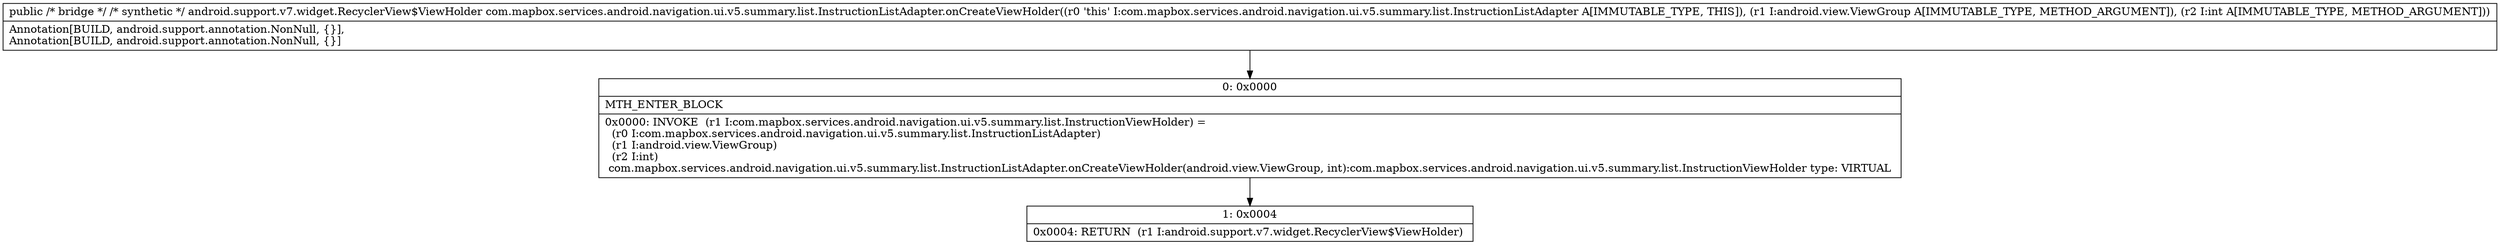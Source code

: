 digraph "CFG forcom.mapbox.services.android.navigation.ui.v5.summary.list.InstructionListAdapter.onCreateViewHolder(Landroid\/view\/ViewGroup;I)Landroid\/support\/v7\/widget\/RecyclerView$ViewHolder;" {
Node_0 [shape=record,label="{0\:\ 0x0000|MTH_ENTER_BLOCK\l|0x0000: INVOKE  (r1 I:com.mapbox.services.android.navigation.ui.v5.summary.list.InstructionViewHolder) = \l  (r0 I:com.mapbox.services.android.navigation.ui.v5.summary.list.InstructionListAdapter)\l  (r1 I:android.view.ViewGroup)\l  (r2 I:int)\l com.mapbox.services.android.navigation.ui.v5.summary.list.InstructionListAdapter.onCreateViewHolder(android.view.ViewGroup, int):com.mapbox.services.android.navigation.ui.v5.summary.list.InstructionViewHolder type: VIRTUAL \l}"];
Node_1 [shape=record,label="{1\:\ 0x0004|0x0004: RETURN  (r1 I:android.support.v7.widget.RecyclerView$ViewHolder) \l}"];
MethodNode[shape=record,label="{public \/* bridge *\/ \/* synthetic *\/ android.support.v7.widget.RecyclerView$ViewHolder com.mapbox.services.android.navigation.ui.v5.summary.list.InstructionListAdapter.onCreateViewHolder((r0 'this' I:com.mapbox.services.android.navigation.ui.v5.summary.list.InstructionListAdapter A[IMMUTABLE_TYPE, THIS]), (r1 I:android.view.ViewGroup A[IMMUTABLE_TYPE, METHOD_ARGUMENT]), (r2 I:int A[IMMUTABLE_TYPE, METHOD_ARGUMENT]))  | Annotation[BUILD, android.support.annotation.NonNull, \{\}], \lAnnotation[BUILD, android.support.annotation.NonNull, \{\}]\l}"];
MethodNode -> Node_0;
Node_0 -> Node_1;
}

